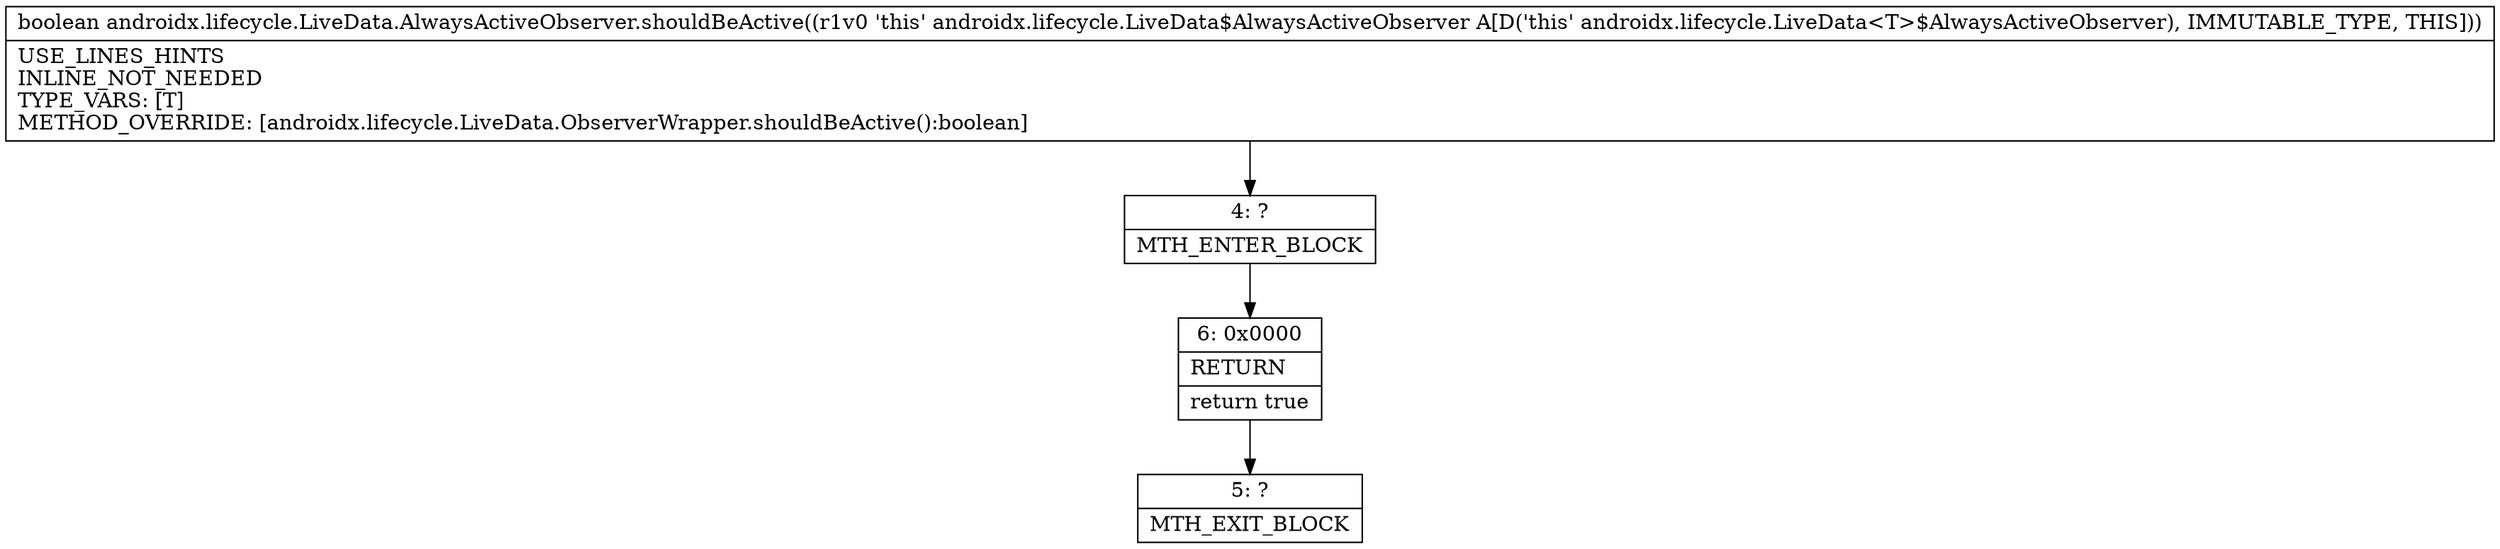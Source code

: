 digraph "CFG forandroidx.lifecycle.LiveData.AlwaysActiveObserver.shouldBeActive()Z" {
Node_4 [shape=record,label="{4\:\ ?|MTH_ENTER_BLOCK\l}"];
Node_6 [shape=record,label="{6\:\ 0x0000|RETURN\l|return true\l}"];
Node_5 [shape=record,label="{5\:\ ?|MTH_EXIT_BLOCK\l}"];
MethodNode[shape=record,label="{boolean androidx.lifecycle.LiveData.AlwaysActiveObserver.shouldBeActive((r1v0 'this' androidx.lifecycle.LiveData$AlwaysActiveObserver A[D('this' androidx.lifecycle.LiveData\<T\>$AlwaysActiveObserver), IMMUTABLE_TYPE, THIS]))  | USE_LINES_HINTS\lINLINE_NOT_NEEDED\lTYPE_VARS: [T]\lMETHOD_OVERRIDE: [androidx.lifecycle.LiveData.ObserverWrapper.shouldBeActive():boolean]\l}"];
MethodNode -> Node_4;Node_4 -> Node_6;
Node_6 -> Node_5;
}


